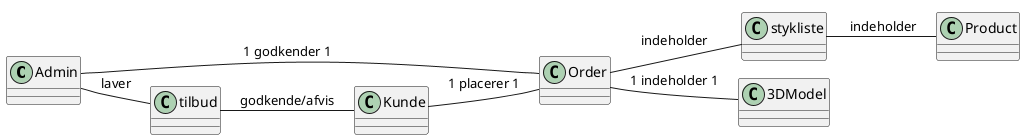 @startuml
!pragma layout smetana



left to right direction

class Admin{

}

class Kunde{

}

class Order{

}

class Product{

}

class stykliste{
}

class tilbud{
}

class 3DModel{}

Kunde --  Order :1 placerer 1
Order -- 3DModel :1 indeholder 1
Admin -- Order :1 godkender 1
Admin -- tilbud : laver
tilbud -- Kunde : godkende/afvis
Order -- stykliste : indeholder
stykliste -- Product : indeholder
@enduml